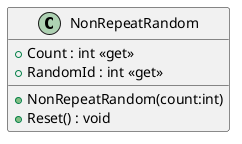 @startuml
class NonRepeatRandom {
    + NonRepeatRandom(count:int)
    + Count : int <<get>>
    + RandomId : int <<get>>
    + Reset() : void
}
@enduml
